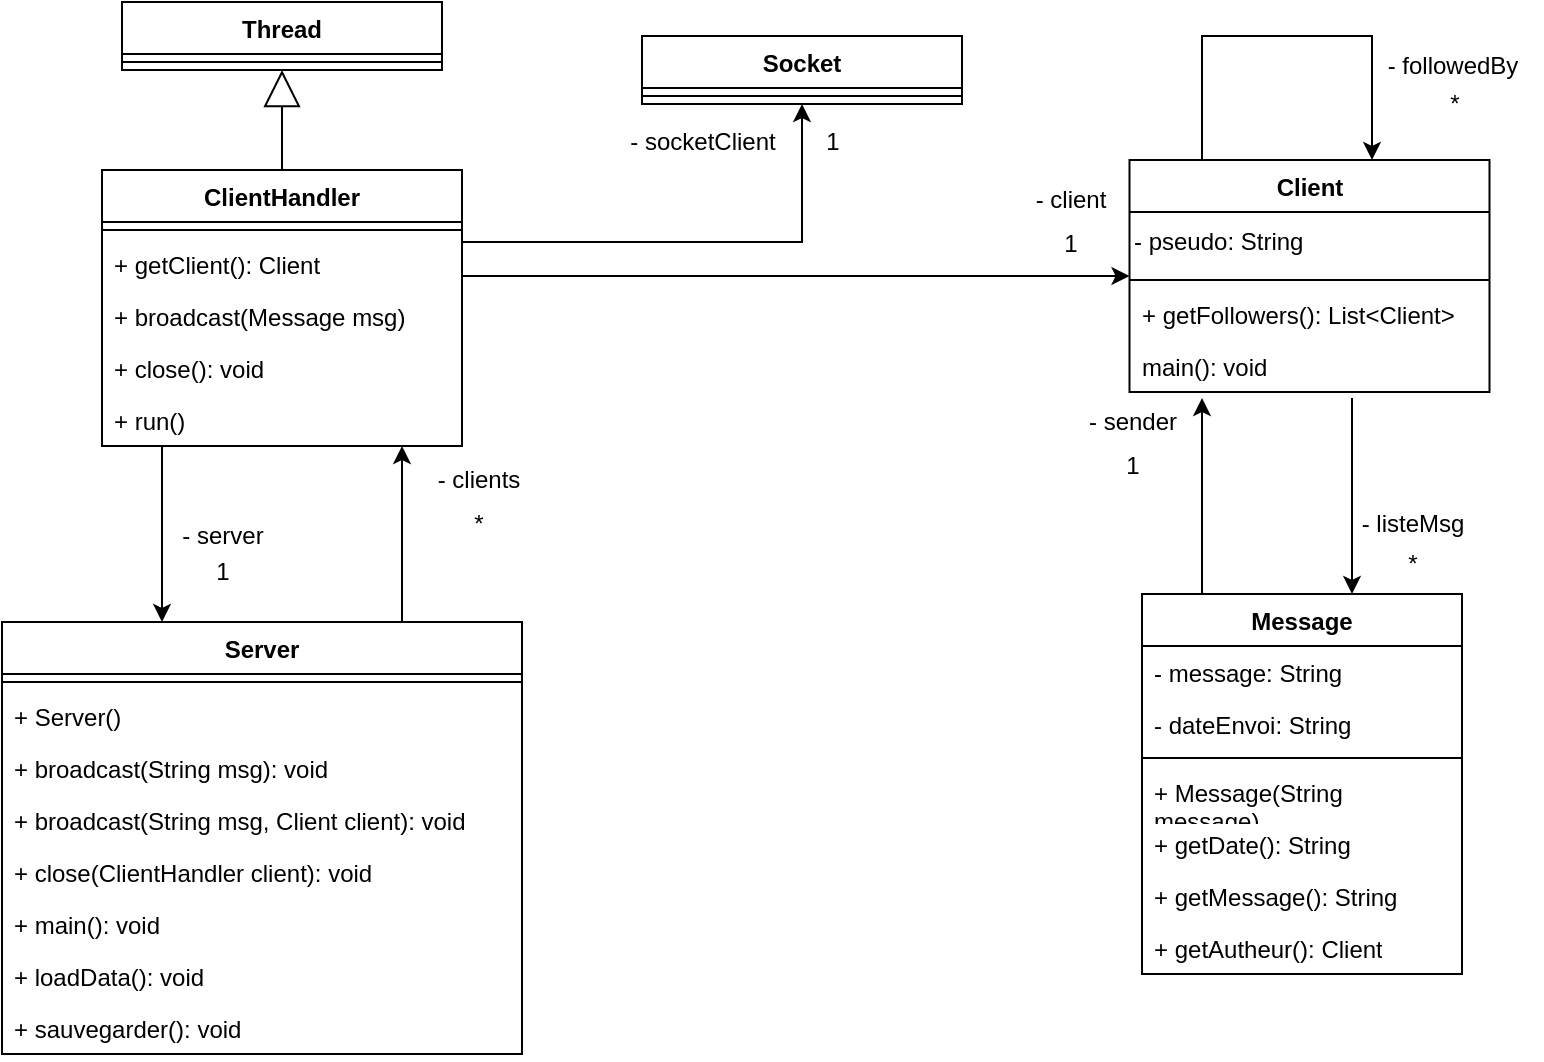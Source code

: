 <mxfile version="22.1.11" type="github">
  <diagram name="Page-1" id="O_wXmpSyy7TQQd4DrszY">
    <mxGraphModel dx="926" dy="797" grid="1" gridSize="10" guides="1" tooltips="1" connect="1" arrows="1" fold="1" page="1" pageScale="1" pageWidth="827" pageHeight="1169" math="0" shadow="0">
      <root>
        <mxCell id="0" />
        <mxCell id="1" parent="0" />
        <mxCell id="vTmFTafY808pu858z-Am-30" style="edgeStyle=orthogonalEdgeStyle;rounded=0;orthogonalLoop=1;jettySize=auto;html=1;" parent="1" source="vTmFTafY808pu858z-Am-1" target="vTmFTafY808pu858z-Am-57" edge="1">
          <mxGeometry relative="1" as="geometry">
            <mxPoint x="230" y="316" as="targetPoint" />
            <Array as="points">
              <mxPoint x="240" y="360" />
              <mxPoint x="240" y="360" />
            </Array>
          </mxGeometry>
        </mxCell>
        <mxCell id="vTmFTafY808pu858z-Am-1" value="Server" style="swimlane;fontStyle=1;align=center;verticalAlign=top;childLayout=stackLayout;horizontal=1;startSize=26;horizontalStack=0;resizeParent=1;resizeParentMax=0;resizeLast=0;collapsible=1;marginBottom=0;whiteSpace=wrap;html=1;" parent="1" vertex="1">
          <mxGeometry x="40" y="420" width="260" height="216" as="geometry" />
        </mxCell>
        <mxCell id="vTmFTafY808pu858z-Am-3" value="" style="line;strokeWidth=1;fillColor=none;align=left;verticalAlign=middle;spacingTop=-1;spacingLeft=3;spacingRight=3;rotatable=0;labelPosition=right;points=[];portConstraint=eastwest;strokeColor=inherit;" parent="vTmFTafY808pu858z-Am-1" vertex="1">
          <mxGeometry y="26" width="260" height="8" as="geometry" />
        </mxCell>
        <mxCell id="vTmFTafY808pu858z-Am-4" value="+ Server()" style="text;strokeColor=none;fillColor=none;align=left;verticalAlign=top;spacingLeft=4;spacingRight=4;overflow=hidden;rotatable=0;points=[[0,0.5],[1,0.5]];portConstraint=eastwest;whiteSpace=wrap;html=1;" parent="vTmFTafY808pu858z-Am-1" vertex="1">
          <mxGeometry y="34" width="260" height="26" as="geometry" />
        </mxCell>
        <mxCell id="vTmFTafY808pu858z-Am-44" value="+ broadcast(String msg): void" style="text;strokeColor=none;fillColor=none;align=left;verticalAlign=top;spacingLeft=4;spacingRight=4;overflow=hidden;rotatable=0;points=[[0,0.5],[1,0.5]];portConstraint=eastwest;whiteSpace=wrap;html=1;" parent="vTmFTafY808pu858z-Am-1" vertex="1">
          <mxGeometry y="60" width="260" height="26" as="geometry" />
        </mxCell>
        <mxCell id="KBalornwtYl6dShKdRyU-1" value="+ broadcast(String msg, Client client): void" style="text;strokeColor=none;fillColor=none;align=left;verticalAlign=top;spacingLeft=4;spacingRight=4;overflow=hidden;rotatable=0;points=[[0,0.5],[1,0.5]];portConstraint=eastwest;whiteSpace=wrap;html=1;" parent="vTmFTafY808pu858z-Am-1" vertex="1">
          <mxGeometry y="86" width="260" height="26" as="geometry" />
        </mxCell>
        <mxCell id="fUWTYaVpjKKkHfDIgDvo-1" value="+ close(ClientHandler client): void" style="text;strokeColor=none;fillColor=none;align=left;verticalAlign=top;spacingLeft=4;spacingRight=4;overflow=hidden;rotatable=0;points=[[0,0.5],[1,0.5]];portConstraint=eastwest;whiteSpace=wrap;html=1;" vertex="1" parent="vTmFTafY808pu858z-Am-1">
          <mxGeometry y="112" width="260" height="26" as="geometry" />
        </mxCell>
        <mxCell id="vTmFTafY808pu858z-Am-45" value="+ main(): void" style="text;strokeColor=none;fillColor=none;align=left;verticalAlign=top;spacingLeft=4;spacingRight=4;overflow=hidden;rotatable=0;points=[[0,0.5],[1,0.5]];portConstraint=eastwest;whiteSpace=wrap;html=1;" parent="vTmFTafY808pu858z-Am-1" vertex="1">
          <mxGeometry y="138" width="260" height="26" as="geometry" />
        </mxCell>
        <mxCell id="vTmFTafY808pu858z-Am-48" value="+ loadData(): void" style="text;strokeColor=none;fillColor=none;align=left;verticalAlign=top;spacingLeft=4;spacingRight=4;overflow=hidden;rotatable=0;points=[[0,0.5],[1,0.5]];portConstraint=eastwest;whiteSpace=wrap;html=1;" parent="vTmFTafY808pu858z-Am-1" vertex="1">
          <mxGeometry y="164" width="260" height="26" as="geometry" />
        </mxCell>
        <mxCell id="vTmFTafY808pu858z-Am-47" value="+ sauvegarder(): void" style="text;strokeColor=none;fillColor=none;align=left;verticalAlign=top;spacingLeft=4;spacingRight=4;overflow=hidden;rotatable=0;points=[[0,0.5],[1,0.5]];portConstraint=eastwest;whiteSpace=wrap;html=1;" parent="vTmFTafY808pu858z-Am-1" vertex="1">
          <mxGeometry y="190" width="260" height="26" as="geometry" />
        </mxCell>
        <mxCell id="vTmFTafY808pu858z-Am-27" style="edgeStyle=orthogonalEdgeStyle;rounded=0;orthogonalLoop=1;jettySize=auto;html=1;" parent="1" source="vTmFTafY808pu858z-Am-57" target="vTmFTafY808pu858z-Am-9" edge="1">
          <mxGeometry relative="1" as="geometry">
            <mxPoint x="260" y="281" as="sourcePoint" />
            <Array as="points">
              <mxPoint x="390" y="247" />
              <mxPoint x="390" y="247" />
            </Array>
          </mxGeometry>
        </mxCell>
        <mxCell id="vTmFTafY808pu858z-Am-33" style="edgeStyle=orthogonalEdgeStyle;rounded=0;orthogonalLoop=1;jettySize=auto;html=1;" parent="1" source="vTmFTafY808pu858z-Am-57" target="vTmFTafY808pu858z-Am-1" edge="1">
          <mxGeometry relative="1" as="geometry">
            <mxPoint x="120" y="316" as="sourcePoint" />
            <Array as="points">
              <mxPoint x="120" y="350" />
              <mxPoint x="120" y="350" />
            </Array>
          </mxGeometry>
        </mxCell>
        <mxCell id="KBalornwtYl6dShKdRyU-6" style="edgeStyle=orthogonalEdgeStyle;rounded=0;orthogonalLoop=1;jettySize=auto;html=1;" parent="1" edge="1">
          <mxGeometry relative="1" as="geometry">
            <mxPoint x="715" y="308.0" as="sourcePoint" />
            <mxPoint x="715" y="406" as="targetPoint" />
            <Array as="points">
              <mxPoint x="715" y="390" />
              <mxPoint x="715" y="390" />
            </Array>
          </mxGeometry>
        </mxCell>
        <mxCell id="vTmFTafY808pu858z-Am-9" value="Client" style="swimlane;fontStyle=1;align=center;verticalAlign=top;childLayout=stackLayout;horizontal=1;startSize=26;horizontalStack=0;resizeParent=1;resizeParentMax=0;resizeLast=0;collapsible=1;marginBottom=0;whiteSpace=wrap;html=1;" parent="1" vertex="1">
          <mxGeometry x="603.75" y="189" width="180" height="116" as="geometry" />
        </mxCell>
        <mxCell id="vTmFTafY808pu858z-Am-28" value="&lt;div align=&quot;left&quot;&gt;- pseudo: String&lt;/div&gt;" style="text;html=1;align=left;verticalAlign=middle;resizable=0;points=[];autosize=1;strokeColor=none;fillColor=none;" parent="vTmFTafY808pu858z-Am-9" vertex="1">
          <mxGeometry y="26" width="180" height="30" as="geometry" />
        </mxCell>
        <mxCell id="vTmFTafY808pu858z-Am-11" value="" style="line;strokeWidth=1;fillColor=none;align=left;verticalAlign=middle;spacingTop=-1;spacingLeft=3;spacingRight=3;rotatable=0;labelPosition=right;points=[];portConstraint=eastwest;strokeColor=inherit;" parent="vTmFTafY808pu858z-Am-9" vertex="1">
          <mxGeometry y="56" width="180" height="8" as="geometry" />
        </mxCell>
        <mxCell id="vTmFTafY808pu858z-Am-12" value="+ getFollowers(): List&amp;lt;Client&amp;gt;" style="text;strokeColor=none;fillColor=none;align=left;verticalAlign=top;spacingLeft=4;spacingRight=4;overflow=hidden;rotatable=0;points=[[0,0.5],[1,0.5]];portConstraint=eastwest;whiteSpace=wrap;html=1;" parent="vTmFTafY808pu858z-Am-9" vertex="1">
          <mxGeometry y="64" width="180" height="26" as="geometry" />
        </mxCell>
        <mxCell id="fUWTYaVpjKKkHfDIgDvo-12" value="main(): void" style="text;strokeColor=none;fillColor=none;align=left;verticalAlign=top;spacingLeft=4;spacingRight=4;overflow=hidden;rotatable=0;points=[[0,0.5],[1,0.5]];portConstraint=eastwest;whiteSpace=wrap;html=1;" vertex="1" parent="vTmFTafY808pu858z-Am-9">
          <mxGeometry y="90" width="180" height="26" as="geometry" />
        </mxCell>
        <mxCell id="KBalornwtYl6dShKdRyU-5" style="edgeStyle=orthogonalEdgeStyle;rounded=0;orthogonalLoop=1;jettySize=auto;html=1;" parent="1" edge="1">
          <mxGeometry relative="1" as="geometry">
            <mxPoint x="640" y="406" as="sourcePoint" />
            <mxPoint x="640" y="308.0" as="targetPoint" />
            <Array as="points">
              <mxPoint x="640" y="390" />
              <mxPoint x="640" y="390" />
            </Array>
          </mxGeometry>
        </mxCell>
        <mxCell id="vTmFTafY808pu858z-Am-13" value="Message" style="swimlane;fontStyle=1;align=center;verticalAlign=top;childLayout=stackLayout;horizontal=1;startSize=26;horizontalStack=0;resizeParent=1;resizeParentMax=0;resizeLast=0;collapsible=1;marginBottom=0;whiteSpace=wrap;html=1;" parent="1" vertex="1">
          <mxGeometry x="610" y="406" width="160" height="190" as="geometry" />
        </mxCell>
        <mxCell id="vTmFTafY808pu858z-Am-14" value="- message: String" style="text;strokeColor=none;fillColor=none;align=left;verticalAlign=top;spacingLeft=4;spacingRight=4;overflow=hidden;rotatable=0;points=[[0,0.5],[1,0.5]];portConstraint=eastwest;whiteSpace=wrap;html=1;" parent="vTmFTafY808pu858z-Am-13" vertex="1">
          <mxGeometry y="26" width="160" height="26" as="geometry" />
        </mxCell>
        <mxCell id="vTmFTafY808pu858z-Am-17" value="- dateEnvoi: String" style="text;strokeColor=none;fillColor=none;align=left;verticalAlign=top;spacingLeft=4;spacingRight=4;overflow=hidden;rotatable=0;points=[[0,0.5],[1,0.5]];portConstraint=eastwest;whiteSpace=wrap;html=1;" parent="vTmFTafY808pu858z-Am-13" vertex="1">
          <mxGeometry y="52" width="160" height="26" as="geometry" />
        </mxCell>
        <mxCell id="vTmFTafY808pu858z-Am-15" value="" style="line;strokeWidth=1;fillColor=none;align=left;verticalAlign=middle;spacingTop=-1;spacingLeft=3;spacingRight=3;rotatable=0;labelPosition=right;points=[];portConstraint=eastwest;strokeColor=inherit;" parent="vTmFTafY808pu858z-Am-13" vertex="1">
          <mxGeometry y="78" width="160" height="8" as="geometry" />
        </mxCell>
        <mxCell id="vTmFTafY808pu858z-Am-16" value="+ Message(String message)" style="text;strokeColor=none;fillColor=none;align=left;verticalAlign=top;spacingLeft=4;spacingRight=4;overflow=hidden;rotatable=0;points=[[0,0.5],[1,0.5]];portConstraint=eastwest;whiteSpace=wrap;html=1;" parent="vTmFTafY808pu858z-Am-13" vertex="1">
          <mxGeometry y="86" width="160" height="26" as="geometry" />
        </mxCell>
        <mxCell id="vTmFTafY808pu858z-Am-46" value="+ getDate(): String" style="text;strokeColor=none;fillColor=none;align=left;verticalAlign=top;spacingLeft=4;spacingRight=4;overflow=hidden;rotatable=0;points=[[0,0.5],[1,0.5]];portConstraint=eastwest;whiteSpace=wrap;html=1;" parent="vTmFTafY808pu858z-Am-13" vertex="1">
          <mxGeometry y="112" width="160" height="26" as="geometry" />
        </mxCell>
        <mxCell id="KBalornwtYl6dShKdRyU-7" value="+ getMessage(): String" style="text;strokeColor=none;fillColor=none;align=left;verticalAlign=top;spacingLeft=4;spacingRight=4;overflow=hidden;rotatable=0;points=[[0,0.5],[1,0.5]];portConstraint=eastwest;whiteSpace=wrap;html=1;" parent="vTmFTafY808pu858z-Am-13" vertex="1">
          <mxGeometry y="138" width="160" height="26" as="geometry" />
        </mxCell>
        <mxCell id="KBalornwtYl6dShKdRyU-8" value="+ getAutheur(): Client" style="text;strokeColor=none;fillColor=none;align=left;verticalAlign=top;spacingLeft=4;spacingRight=4;overflow=hidden;rotatable=0;points=[[0,0.5],[1,0.5]];portConstraint=eastwest;whiteSpace=wrap;html=1;" parent="vTmFTafY808pu858z-Am-13" vertex="1">
          <mxGeometry y="164" width="160" height="26" as="geometry" />
        </mxCell>
        <mxCell id="vTmFTafY808pu858z-Am-21" value="- sender" style="text;html=1;align=center;verticalAlign=middle;resizable=0;points=[];autosize=1;strokeColor=none;fillColor=none;" parent="1" vertex="1">
          <mxGeometry x="570" y="305" width="70" height="30" as="geometry" />
        </mxCell>
        <mxCell id="vTmFTafY808pu858z-Am-22" value="- listeMsg" style="text;html=1;align=center;verticalAlign=middle;resizable=0;points=[];autosize=1;strokeColor=none;fillColor=none;" parent="1" vertex="1">
          <mxGeometry x="710" y="356" width="70" height="30" as="geometry" />
        </mxCell>
        <mxCell id="vTmFTafY808pu858z-Am-25" value="*" style="text;html=1;align=center;verticalAlign=middle;resizable=0;points=[];autosize=1;strokeColor=none;fillColor=none;" parent="1" vertex="1">
          <mxGeometry x="730" y="376" width="30" height="30" as="geometry" />
        </mxCell>
        <mxCell id="vTmFTafY808pu858z-Am-26" value="1" style="text;html=1;align=center;verticalAlign=middle;resizable=0;points=[];autosize=1;strokeColor=none;fillColor=none;" parent="1" vertex="1">
          <mxGeometry x="590" y="327" width="30" height="30" as="geometry" />
        </mxCell>
        <mxCell id="vTmFTafY808pu858z-Am-29" value="1" style="text;html=1;align=center;verticalAlign=middle;resizable=0;points=[];autosize=1;strokeColor=none;fillColor=none;" parent="1" vertex="1">
          <mxGeometry x="558.75" y="216" width="30" height="30" as="geometry" />
        </mxCell>
        <mxCell id="vTmFTafY808pu858z-Am-31" value="- clients" style="text;html=1;align=center;verticalAlign=middle;resizable=0;points=[];autosize=1;strokeColor=none;fillColor=none;" parent="1" vertex="1">
          <mxGeometry x="248" y="334" width="60" height="30" as="geometry" />
        </mxCell>
        <mxCell id="vTmFTafY808pu858z-Am-32" value="*" style="text;html=1;align=center;verticalAlign=middle;resizable=0;points=[];autosize=1;strokeColor=none;fillColor=none;" parent="1" vertex="1">
          <mxGeometry x="263" y="356" width="30" height="30" as="geometry" />
        </mxCell>
        <mxCell id="vTmFTafY808pu858z-Am-34" value="- server" style="text;html=1;align=center;verticalAlign=middle;resizable=0;points=[];autosize=1;strokeColor=none;fillColor=none;" parent="1" vertex="1">
          <mxGeometry x="120" y="362" width="60" height="30" as="geometry" />
        </mxCell>
        <mxCell id="vTmFTafY808pu858z-Am-35" value="1" style="text;html=1;align=center;verticalAlign=middle;resizable=0;points=[];autosize=1;strokeColor=none;fillColor=none;" parent="1" vertex="1">
          <mxGeometry x="135" y="380" width="30" height="30" as="geometry" />
        </mxCell>
        <mxCell id="vTmFTafY808pu858z-Am-37" value="Thread" style="swimlane;fontStyle=1;align=center;verticalAlign=top;childLayout=stackLayout;horizontal=1;startSize=26;horizontalStack=0;resizeParent=1;resizeParentMax=0;resizeLast=0;collapsible=1;marginBottom=0;whiteSpace=wrap;html=1;" parent="1" vertex="1">
          <mxGeometry x="100" y="110" width="160" height="34" as="geometry" />
        </mxCell>
        <mxCell id="vTmFTafY808pu858z-Am-39" value="" style="line;strokeWidth=1;fillColor=none;align=left;verticalAlign=middle;spacingTop=-1;spacingLeft=3;spacingRight=3;rotatable=0;labelPosition=right;points=[];portConstraint=eastwest;strokeColor=inherit;" parent="vTmFTafY808pu858z-Am-37" vertex="1">
          <mxGeometry y="26" width="160" height="8" as="geometry" />
        </mxCell>
        <mxCell id="vTmFTafY808pu858z-Am-42" value="" style="endArrow=block;endSize=16;endFill=0;html=1;rounded=0;entryX=0.5;entryY=1;entryDx=0;entryDy=0;" parent="1" source="vTmFTafY808pu858z-Am-57" target="vTmFTafY808pu858z-Am-37" edge="1">
          <mxGeometry width="160" relative="1" as="geometry">
            <mxPoint x="180" y="246" as="sourcePoint" />
            <mxPoint x="530" y="120" as="targetPoint" />
          </mxGeometry>
        </mxCell>
        <mxCell id="vTmFTafY808pu858z-Am-50" style="edgeStyle=orthogonalEdgeStyle;rounded=0;orthogonalLoop=1;jettySize=auto;html=1;" parent="1" edge="1">
          <mxGeometry relative="1" as="geometry">
            <mxPoint x="640" y="189" as="sourcePoint" />
            <mxPoint x="725" y="189" as="targetPoint" />
            <Array as="points">
              <mxPoint x="640" y="127" />
              <mxPoint x="725" y="127" />
            </Array>
          </mxGeometry>
        </mxCell>
        <mxCell id="vTmFTafY808pu858z-Am-51" value="- followedBy" style="text;html=1;align=center;verticalAlign=middle;resizable=0;points=[];autosize=1;strokeColor=none;fillColor=none;" parent="1" vertex="1">
          <mxGeometry x="720" y="127" width="90" height="30" as="geometry" />
        </mxCell>
        <mxCell id="vTmFTafY808pu858z-Am-52" value="*" style="text;html=1;align=center;verticalAlign=middle;resizable=0;points=[];autosize=1;strokeColor=none;fillColor=none;" parent="1" vertex="1">
          <mxGeometry x="751.25" y="146" width="30" height="30" as="geometry" />
        </mxCell>
        <mxCell id="fUWTYaVpjKKkHfDIgDvo-10" style="edgeStyle=orthogonalEdgeStyle;rounded=0;orthogonalLoop=1;jettySize=auto;html=1;" edge="1" parent="1" source="vTmFTafY808pu858z-Am-57" target="fUWTYaVpjKKkHfDIgDvo-3">
          <mxGeometry relative="1" as="geometry">
            <Array as="points">
              <mxPoint x="300" y="230" />
              <mxPoint x="300" y="230" />
            </Array>
          </mxGeometry>
        </mxCell>
        <mxCell id="vTmFTafY808pu858z-Am-57" value="ClientHandler" style="swimlane;fontStyle=1;align=center;verticalAlign=top;childLayout=stackLayout;horizontal=1;startSize=26;horizontalStack=0;resizeParent=1;resizeParentMax=0;resizeLast=0;collapsible=1;marginBottom=0;whiteSpace=wrap;html=1;" parent="1" vertex="1">
          <mxGeometry x="90" y="194" width="180" height="138" as="geometry" />
        </mxCell>
        <mxCell id="vTmFTafY808pu858z-Am-59" value="" style="line;strokeWidth=1;fillColor=none;align=left;verticalAlign=middle;spacingTop=-1;spacingLeft=3;spacingRight=3;rotatable=0;labelPosition=right;points=[];portConstraint=eastwest;strokeColor=inherit;" parent="vTmFTafY808pu858z-Am-57" vertex="1">
          <mxGeometry y="26" width="180" height="8" as="geometry" />
        </mxCell>
        <mxCell id="vTmFTafY808pu858z-Am-60" value="+ getClient(): Client" style="text;strokeColor=none;fillColor=none;align=left;verticalAlign=top;spacingLeft=4;spacingRight=4;overflow=hidden;rotatable=0;points=[[0,0.5],[1,0.5]];portConstraint=eastwest;whiteSpace=wrap;html=1;" parent="vTmFTafY808pu858z-Am-57" vertex="1">
          <mxGeometry y="34" width="180" height="26" as="geometry" />
        </mxCell>
        <mxCell id="KBalornwtYl6dShKdRyU-3" value="+ broadcast(Message msg)" style="text;strokeColor=none;fillColor=none;align=left;verticalAlign=top;spacingLeft=4;spacingRight=4;overflow=hidden;rotatable=0;points=[[0,0.5],[1,0.5]];portConstraint=eastwest;whiteSpace=wrap;html=1;" parent="vTmFTafY808pu858z-Am-57" vertex="1">
          <mxGeometry y="60" width="180" height="26" as="geometry" />
        </mxCell>
        <mxCell id="fUWTYaVpjKKkHfDIgDvo-11" value="+ close(): void" style="text;strokeColor=none;fillColor=none;align=left;verticalAlign=top;spacingLeft=4;spacingRight=4;overflow=hidden;rotatable=0;points=[[0,0.5],[1,0.5]];portConstraint=eastwest;whiteSpace=wrap;html=1;" vertex="1" parent="vTmFTafY808pu858z-Am-57">
          <mxGeometry y="86" width="180" height="26" as="geometry" />
        </mxCell>
        <mxCell id="KBalornwtYl6dShKdRyU-4" value="+ run()" style="text;strokeColor=none;fillColor=none;align=left;verticalAlign=top;spacingLeft=4;spacingRight=4;overflow=hidden;rotatable=0;points=[[0,0.5],[1,0.5]];portConstraint=eastwest;whiteSpace=wrap;html=1;" parent="vTmFTafY808pu858z-Am-57" vertex="1">
          <mxGeometry y="112" width="180" height="26" as="geometry" />
        </mxCell>
        <mxCell id="fUWTYaVpjKKkHfDIgDvo-2" value="- client" style="text;html=1;align=center;verticalAlign=middle;resizable=0;points=[];autosize=1;strokeColor=none;fillColor=none;" vertex="1" parent="1">
          <mxGeometry x="543.75" y="194" width="60" height="30" as="geometry" />
        </mxCell>
        <mxCell id="fUWTYaVpjKKkHfDIgDvo-3" value="Socket" style="swimlane;fontStyle=1;align=center;verticalAlign=top;childLayout=stackLayout;horizontal=1;startSize=26;horizontalStack=0;resizeParent=1;resizeParentMax=0;resizeLast=0;collapsible=1;marginBottom=0;whiteSpace=wrap;html=1;" vertex="1" parent="1">
          <mxGeometry x="360" y="127" width="160" height="34" as="geometry" />
        </mxCell>
        <mxCell id="fUWTYaVpjKKkHfDIgDvo-5" value="" style="line;strokeWidth=1;fillColor=none;align=left;verticalAlign=middle;spacingTop=-1;spacingLeft=3;spacingRight=3;rotatable=0;labelPosition=right;points=[];portConstraint=eastwest;strokeColor=inherit;" vertex="1" parent="fUWTYaVpjKKkHfDIgDvo-3">
          <mxGeometry y="26" width="160" height="8" as="geometry" />
        </mxCell>
        <mxCell id="fUWTYaVpjKKkHfDIgDvo-8" value="1" style="text;html=1;align=center;verticalAlign=middle;resizable=0;points=[];autosize=1;strokeColor=none;fillColor=none;" vertex="1" parent="1">
          <mxGeometry x="440" y="165" width="30" height="30" as="geometry" />
        </mxCell>
        <mxCell id="fUWTYaVpjKKkHfDIgDvo-9" value="- socketClient" style="text;html=1;align=center;verticalAlign=middle;resizable=0;points=[];autosize=1;strokeColor=none;fillColor=none;" vertex="1" parent="1">
          <mxGeometry x="340" y="165" width="100" height="30" as="geometry" />
        </mxCell>
      </root>
    </mxGraphModel>
  </diagram>
</mxfile>
